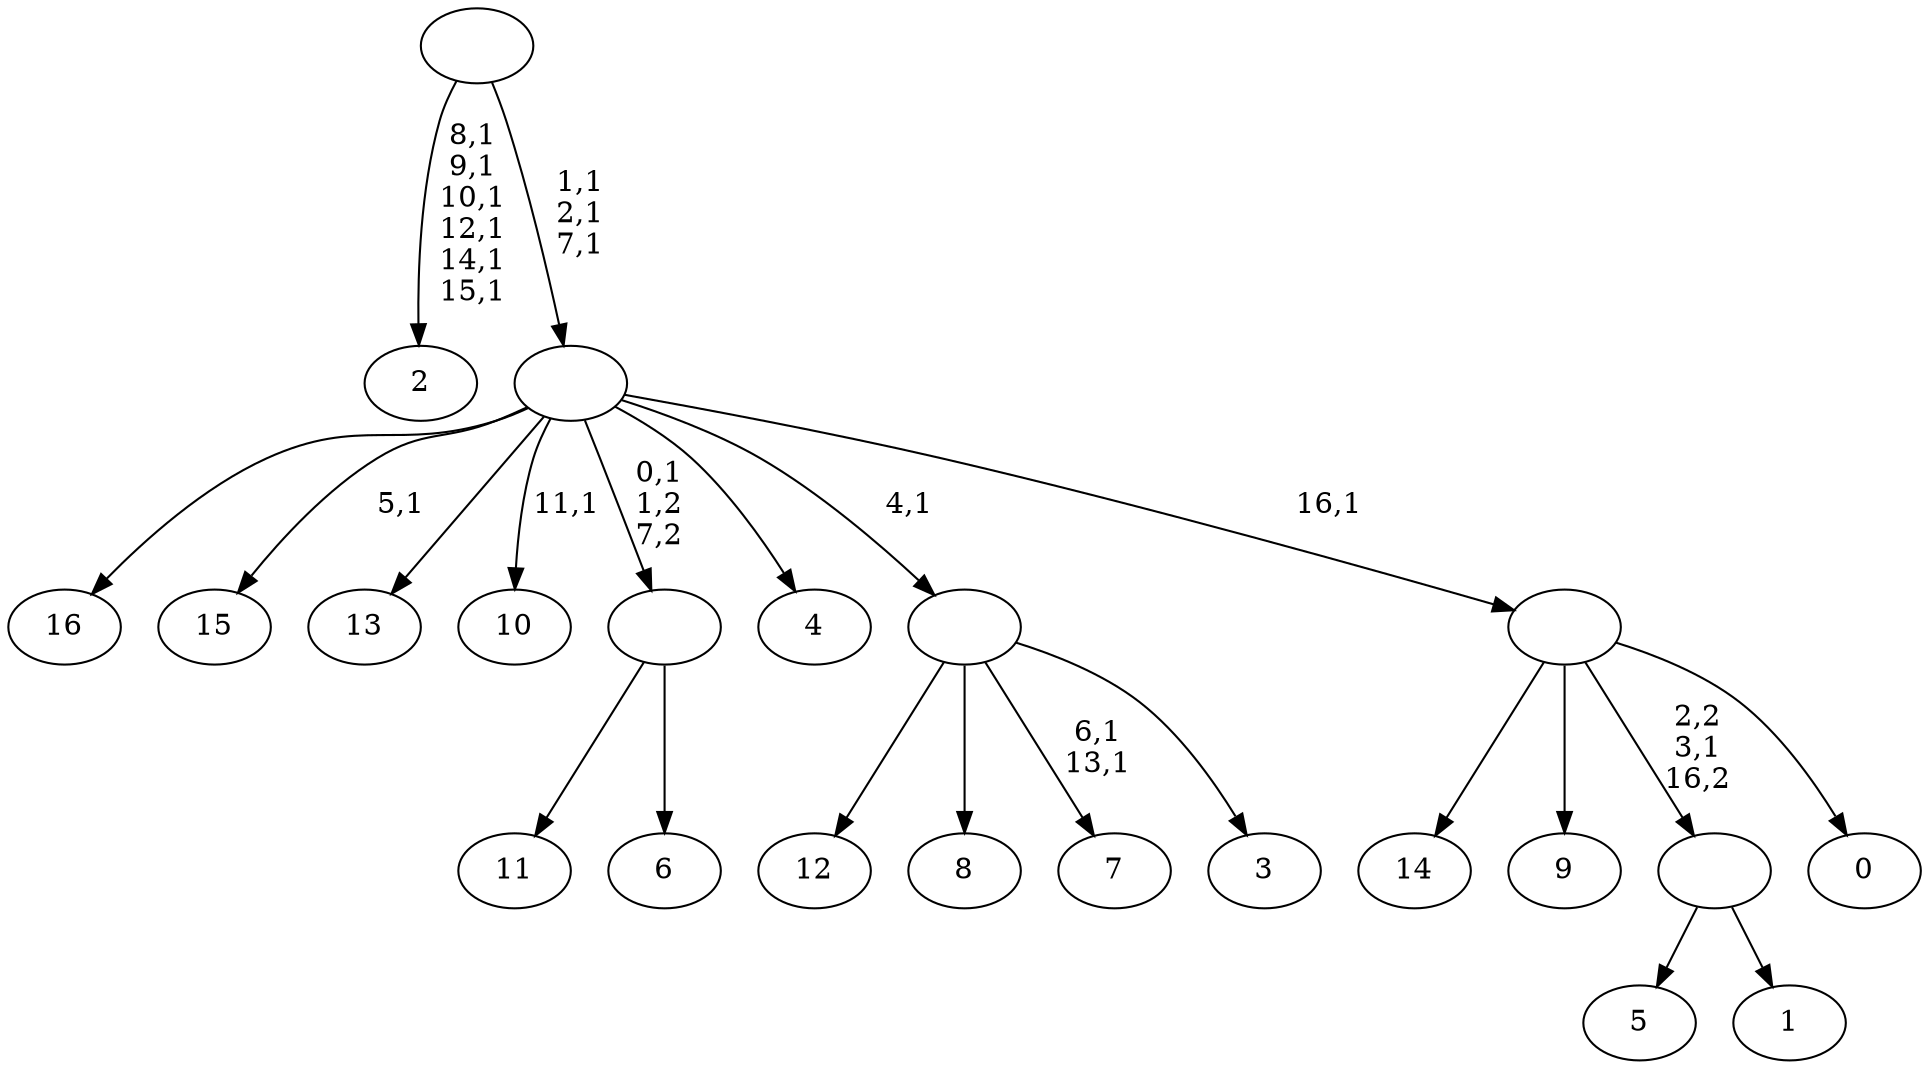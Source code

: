digraph T {
	34 [label="16"]
	33 [label="15"]
	31 [label="14"]
	30 [label="13"]
	29 [label="12"]
	28 [label="11"]
	27 [label="10"]
	25 [label="9"]
	24 [label="8"]
	23 [label="7"]
	20 [label="6"]
	19 [label=""]
	18 [label="5"]
	17 [label="4"]
	16 [label="3"]
	15 [label=""]
	14 [label="2"]
	7 [label="1"]
	6 [label=""]
	5 [label="0"]
	4 [label=""]
	3 [label=""]
	0 [label=""]
	19 -> 28 [label=""]
	19 -> 20 [label=""]
	15 -> 23 [label="6,1\n13,1"]
	15 -> 29 [label=""]
	15 -> 24 [label=""]
	15 -> 16 [label=""]
	6 -> 18 [label=""]
	6 -> 7 [label=""]
	4 -> 31 [label=""]
	4 -> 25 [label=""]
	4 -> 6 [label="2,2\n3,1\n16,2"]
	4 -> 5 [label=""]
	3 -> 27 [label="11,1"]
	3 -> 33 [label="5,1"]
	3 -> 34 [label=""]
	3 -> 30 [label=""]
	3 -> 19 [label="0,1\n1,2\n7,2"]
	3 -> 17 [label=""]
	3 -> 15 [label="4,1"]
	3 -> 4 [label="16,1"]
	0 -> 3 [label="1,1\n2,1\n7,1"]
	0 -> 14 [label="8,1\n9,1\n10,1\n12,1\n14,1\n15,1"]
}
